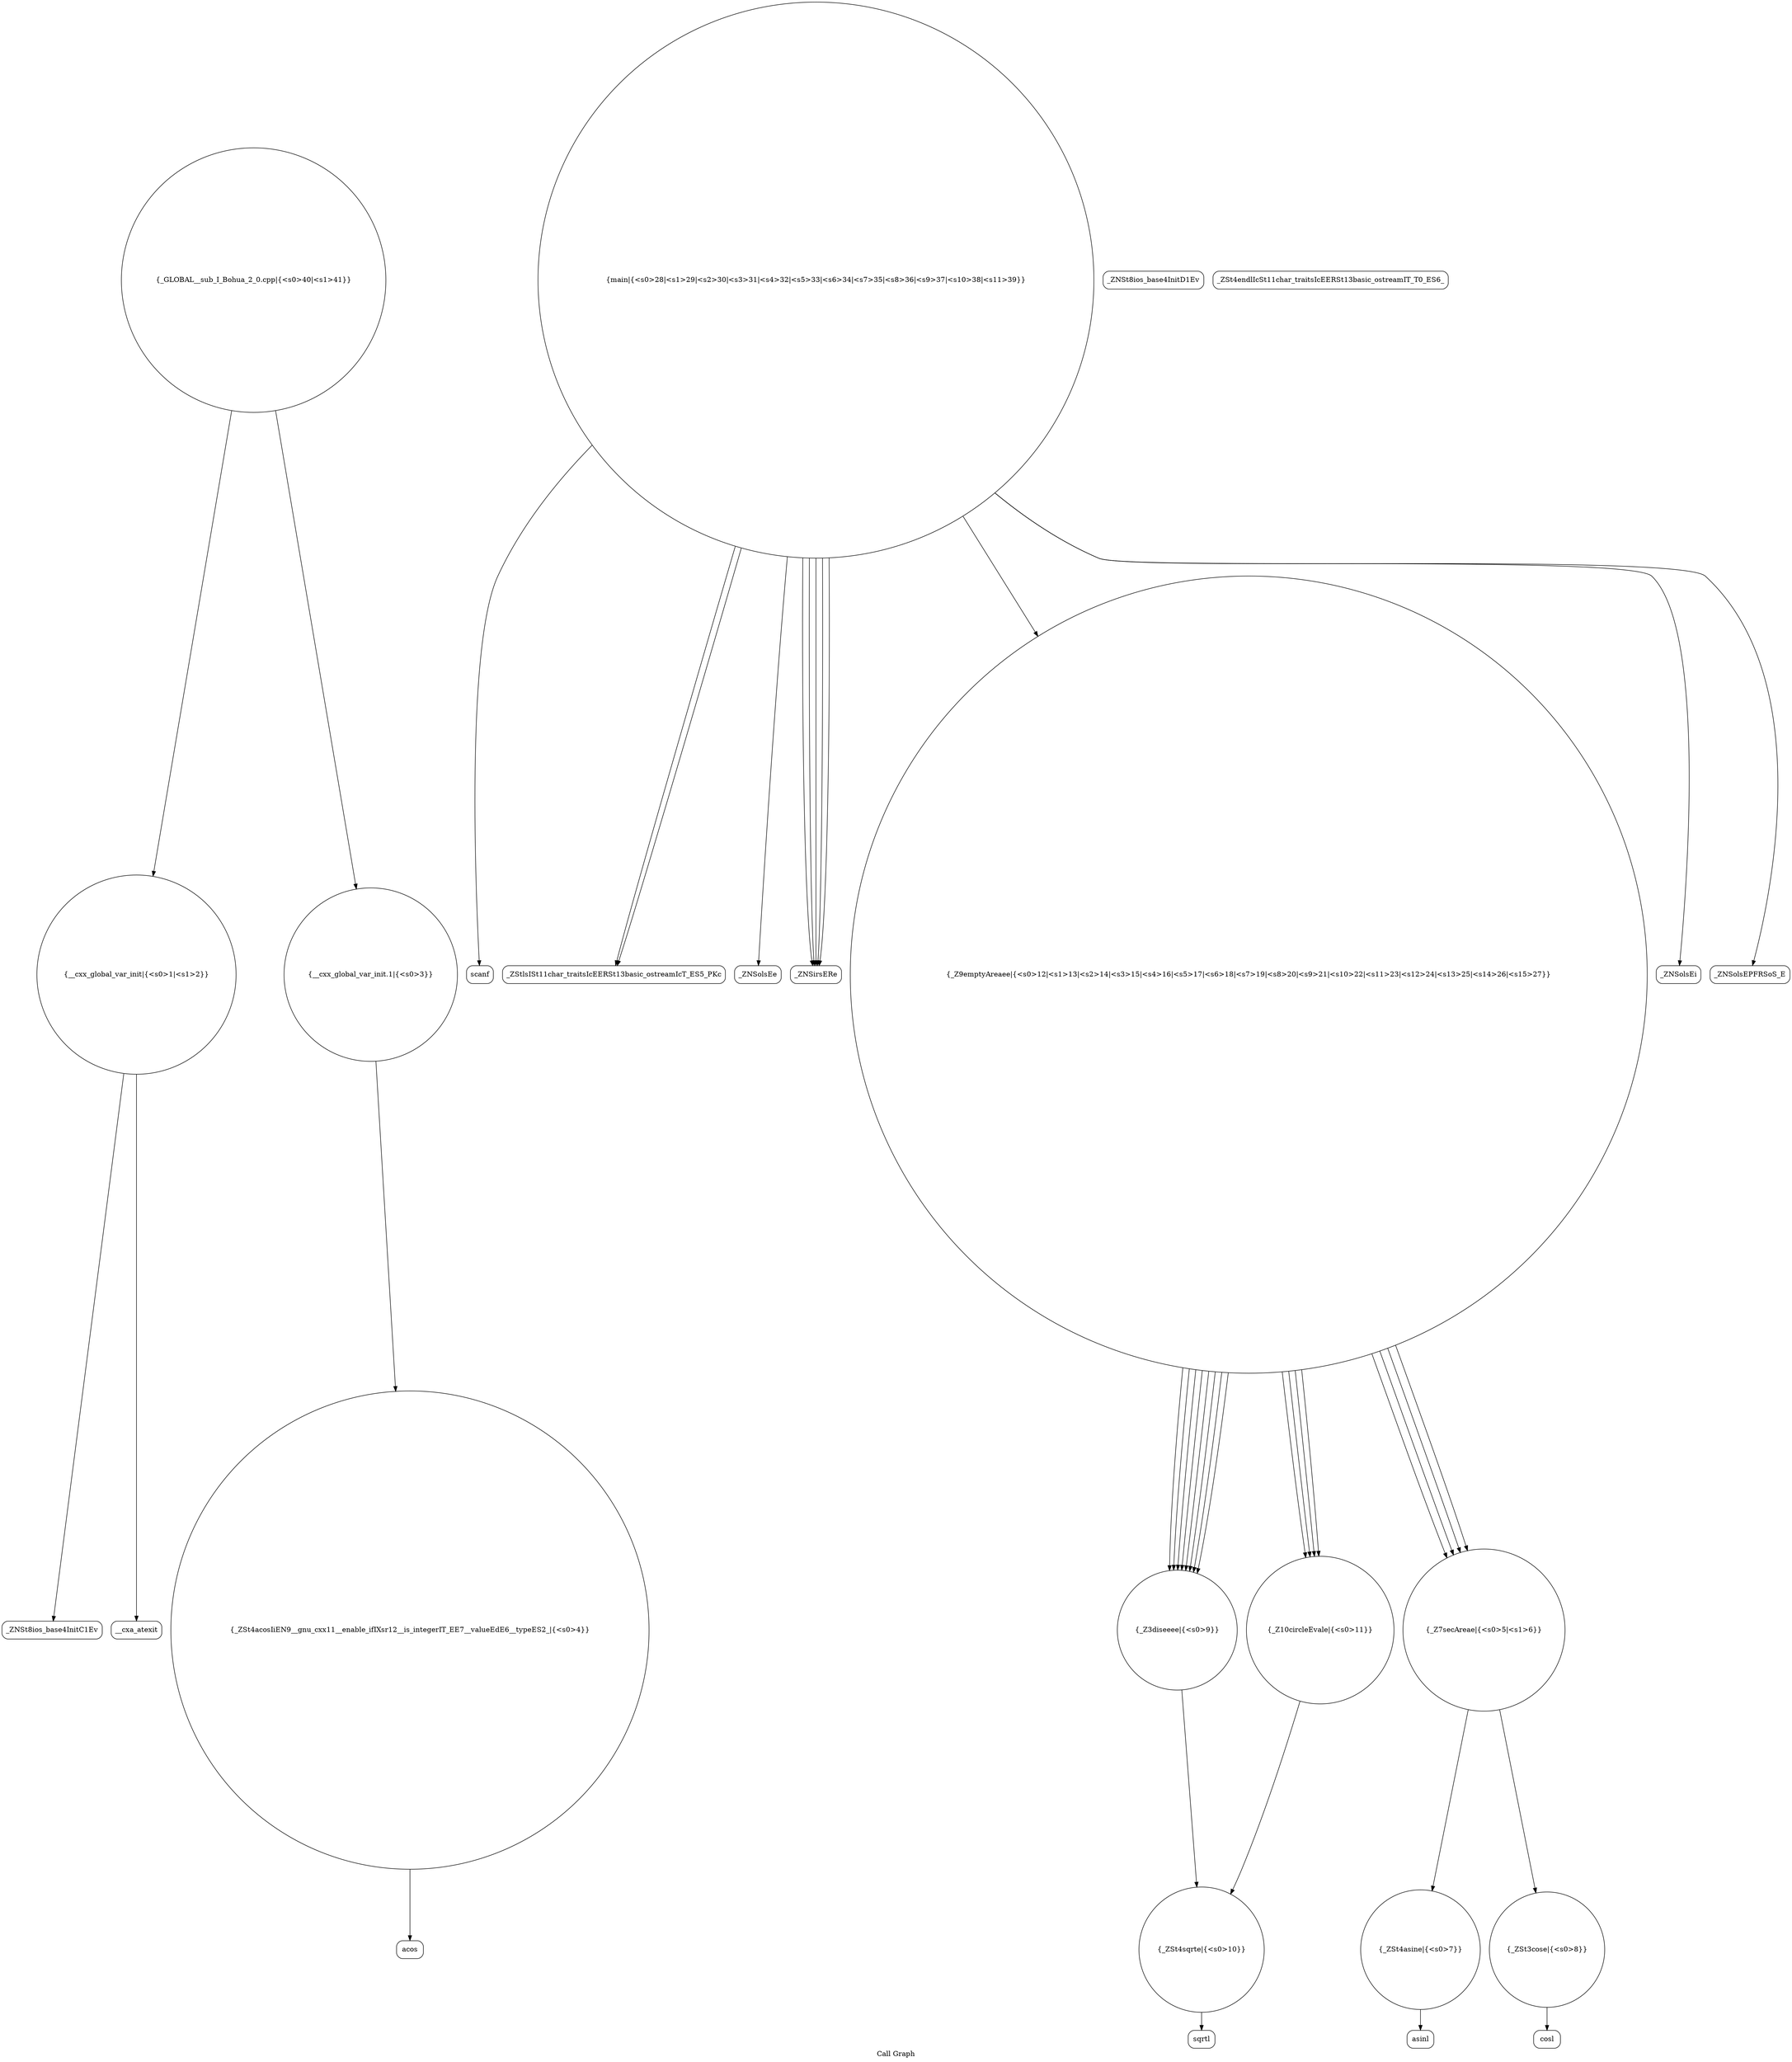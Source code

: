 digraph "Call Graph" {
	label="Call Graph";

	Node0x55d61cac5b60 [shape=record,shape=circle,label="{__cxx_global_var_init|{<s0>1|<s1>2}}"];
	Node0x55d61cac5b60:s0 -> Node0x55d61cb382a0[color=black];
	Node0x55d61cac5b60:s1 -> Node0x55d61cb383a0[color=black];
	Node0x55d61cb385a0 [shape=record,shape=circle,label="{_ZSt4asine|{<s0>7}}"];
	Node0x55d61cb385a0:s0 -> Node0x55d61cb38d20[color=black];
	Node0x55d61cb38920 [shape=record,shape=Mrecord,label="{scanf}"];
	Node0x55d61cb38ca0 [shape=record,shape=Mrecord,label="{acos}"];
	Node0x55d61cb38320 [shape=record,shape=Mrecord,label="{_ZNSt8ios_base4InitD1Ev}"];
	Node0x55d61cb386a0 [shape=record,shape=circle,label="{_Z3diseeee|{<s0>9}}"];
	Node0x55d61cb386a0:s0 -> Node0x55d61cb38720[color=black];
	Node0x55d61cb38a20 [shape=record,shape=Mrecord,label="{_ZStlsISt11char_traitsIcEERSt13basic_ostreamIcT_ES5_PKc}"];
	Node0x55d61cb38da0 [shape=record,shape=Mrecord,label="{cosl}"];
	Node0x55d61cb38420 [shape=record,shape=circle,label="{__cxx_global_var_init.1|{<s0>3}}"];
	Node0x55d61cb38420:s0 -> Node0x55d61cb384a0[color=black];
	Node0x55d61cb387a0 [shape=record,shape=circle,label="{_Z10circleEvale|{<s0>11}}"];
	Node0x55d61cb387a0:s0 -> Node0x55d61cb38720[color=black];
	Node0x55d61cb38b20 [shape=record,shape=Mrecord,label="{_ZNSolsEe}"];
	Node0x55d61cb38ea0 [shape=record,shape=circle,label="{_GLOBAL__sub_I_Bohua_2_0.cpp|{<s0>40|<s1>41}}"];
	Node0x55d61cb38ea0:s0 -> Node0x55d61cac5b60[color=black];
	Node0x55d61cb38ea0:s1 -> Node0x55d61cb38420[color=black];
	Node0x55d61cb38520 [shape=record,shape=circle,label="{_Z7secAreae|{<s0>5|<s1>6}}"];
	Node0x55d61cb38520:s0 -> Node0x55d61cb385a0[color=black];
	Node0x55d61cb38520:s1 -> Node0x55d61cb38620[color=black];
	Node0x55d61cb388a0 [shape=record,shape=circle,label="{main|{<s0>28|<s1>29|<s2>30|<s3>31|<s4>32|<s5>33|<s6>34|<s7>35|<s8>36|<s9>37|<s10>38|<s11>39}}"];
	Node0x55d61cb388a0:s0 -> Node0x55d61cb38920[color=black];
	Node0x55d61cb388a0:s1 -> Node0x55d61cb389a0[color=black];
	Node0x55d61cb388a0:s2 -> Node0x55d61cb389a0[color=black];
	Node0x55d61cb388a0:s3 -> Node0x55d61cb389a0[color=black];
	Node0x55d61cb388a0:s4 -> Node0x55d61cb389a0[color=black];
	Node0x55d61cb388a0:s5 -> Node0x55d61cb389a0[color=black];
	Node0x55d61cb388a0:s6 -> Node0x55d61cb38820[color=black];
	Node0x55d61cb388a0:s7 -> Node0x55d61cb38a20[color=black];
	Node0x55d61cb388a0:s8 -> Node0x55d61cb38aa0[color=black];
	Node0x55d61cb388a0:s9 -> Node0x55d61cb38a20[color=black];
	Node0x55d61cb388a0:s10 -> Node0x55d61cb38b20[color=black];
	Node0x55d61cb388a0:s11 -> Node0x55d61cb38ba0[color=black];
	Node0x55d61cb38c20 [shape=record,shape=Mrecord,label="{_ZSt4endlIcSt11char_traitsIcEERSt13basic_ostreamIT_T0_ES6_}"];
	Node0x55d61cb382a0 [shape=record,shape=Mrecord,label="{_ZNSt8ios_base4InitC1Ev}"];
	Node0x55d61cb38620 [shape=record,shape=circle,label="{_ZSt3cose|{<s0>8}}"];
	Node0x55d61cb38620:s0 -> Node0x55d61cb38da0[color=black];
	Node0x55d61cb389a0 [shape=record,shape=Mrecord,label="{_ZNSirsERe}"];
	Node0x55d61cb38d20 [shape=record,shape=Mrecord,label="{asinl}"];
	Node0x55d61cb383a0 [shape=record,shape=Mrecord,label="{__cxa_atexit}"];
	Node0x55d61cb38720 [shape=record,shape=circle,label="{_ZSt4sqrte|{<s0>10}}"];
	Node0x55d61cb38720:s0 -> Node0x55d61cb38e20[color=black];
	Node0x55d61cb38aa0 [shape=record,shape=Mrecord,label="{_ZNSolsEi}"];
	Node0x55d61cb38e20 [shape=record,shape=Mrecord,label="{sqrtl}"];
	Node0x55d61cb384a0 [shape=record,shape=circle,label="{_ZSt4acosIiEN9__gnu_cxx11__enable_ifIXsr12__is_integerIT_EE7__valueEdE6__typeES2_|{<s0>4}}"];
	Node0x55d61cb384a0:s0 -> Node0x55d61cb38ca0[color=black];
	Node0x55d61cb38820 [shape=record,shape=circle,label="{_Z9emptyAreaee|{<s0>12|<s1>13|<s2>14|<s3>15|<s4>16|<s5>17|<s6>18|<s7>19|<s8>20|<s9>21|<s10>22|<s11>23|<s12>24|<s13>25|<s14>26|<s15>27}}"];
	Node0x55d61cb38820:s0 -> Node0x55d61cb386a0[color=black];
	Node0x55d61cb38820:s1 -> Node0x55d61cb386a0[color=black];
	Node0x55d61cb38820:s2 -> Node0x55d61cb386a0[color=black];
	Node0x55d61cb38820:s3 -> Node0x55d61cb386a0[color=black];
	Node0x55d61cb38820:s4 -> Node0x55d61cb387a0[color=black];
	Node0x55d61cb38820:s5 -> Node0x55d61cb387a0[color=black];
	Node0x55d61cb38820:s6 -> Node0x55d61cb387a0[color=black];
	Node0x55d61cb38820:s7 -> Node0x55d61cb387a0[color=black];
	Node0x55d61cb38820:s8 -> Node0x55d61cb386a0[color=black];
	Node0x55d61cb38820:s9 -> Node0x55d61cb38520[color=black];
	Node0x55d61cb38820:s10 -> Node0x55d61cb386a0[color=black];
	Node0x55d61cb38820:s11 -> Node0x55d61cb38520[color=black];
	Node0x55d61cb38820:s12 -> Node0x55d61cb386a0[color=black];
	Node0x55d61cb38820:s13 -> Node0x55d61cb38520[color=black];
	Node0x55d61cb38820:s14 -> Node0x55d61cb386a0[color=black];
	Node0x55d61cb38820:s15 -> Node0x55d61cb38520[color=black];
	Node0x55d61cb38ba0 [shape=record,shape=Mrecord,label="{_ZNSolsEPFRSoS_E}"];
}
